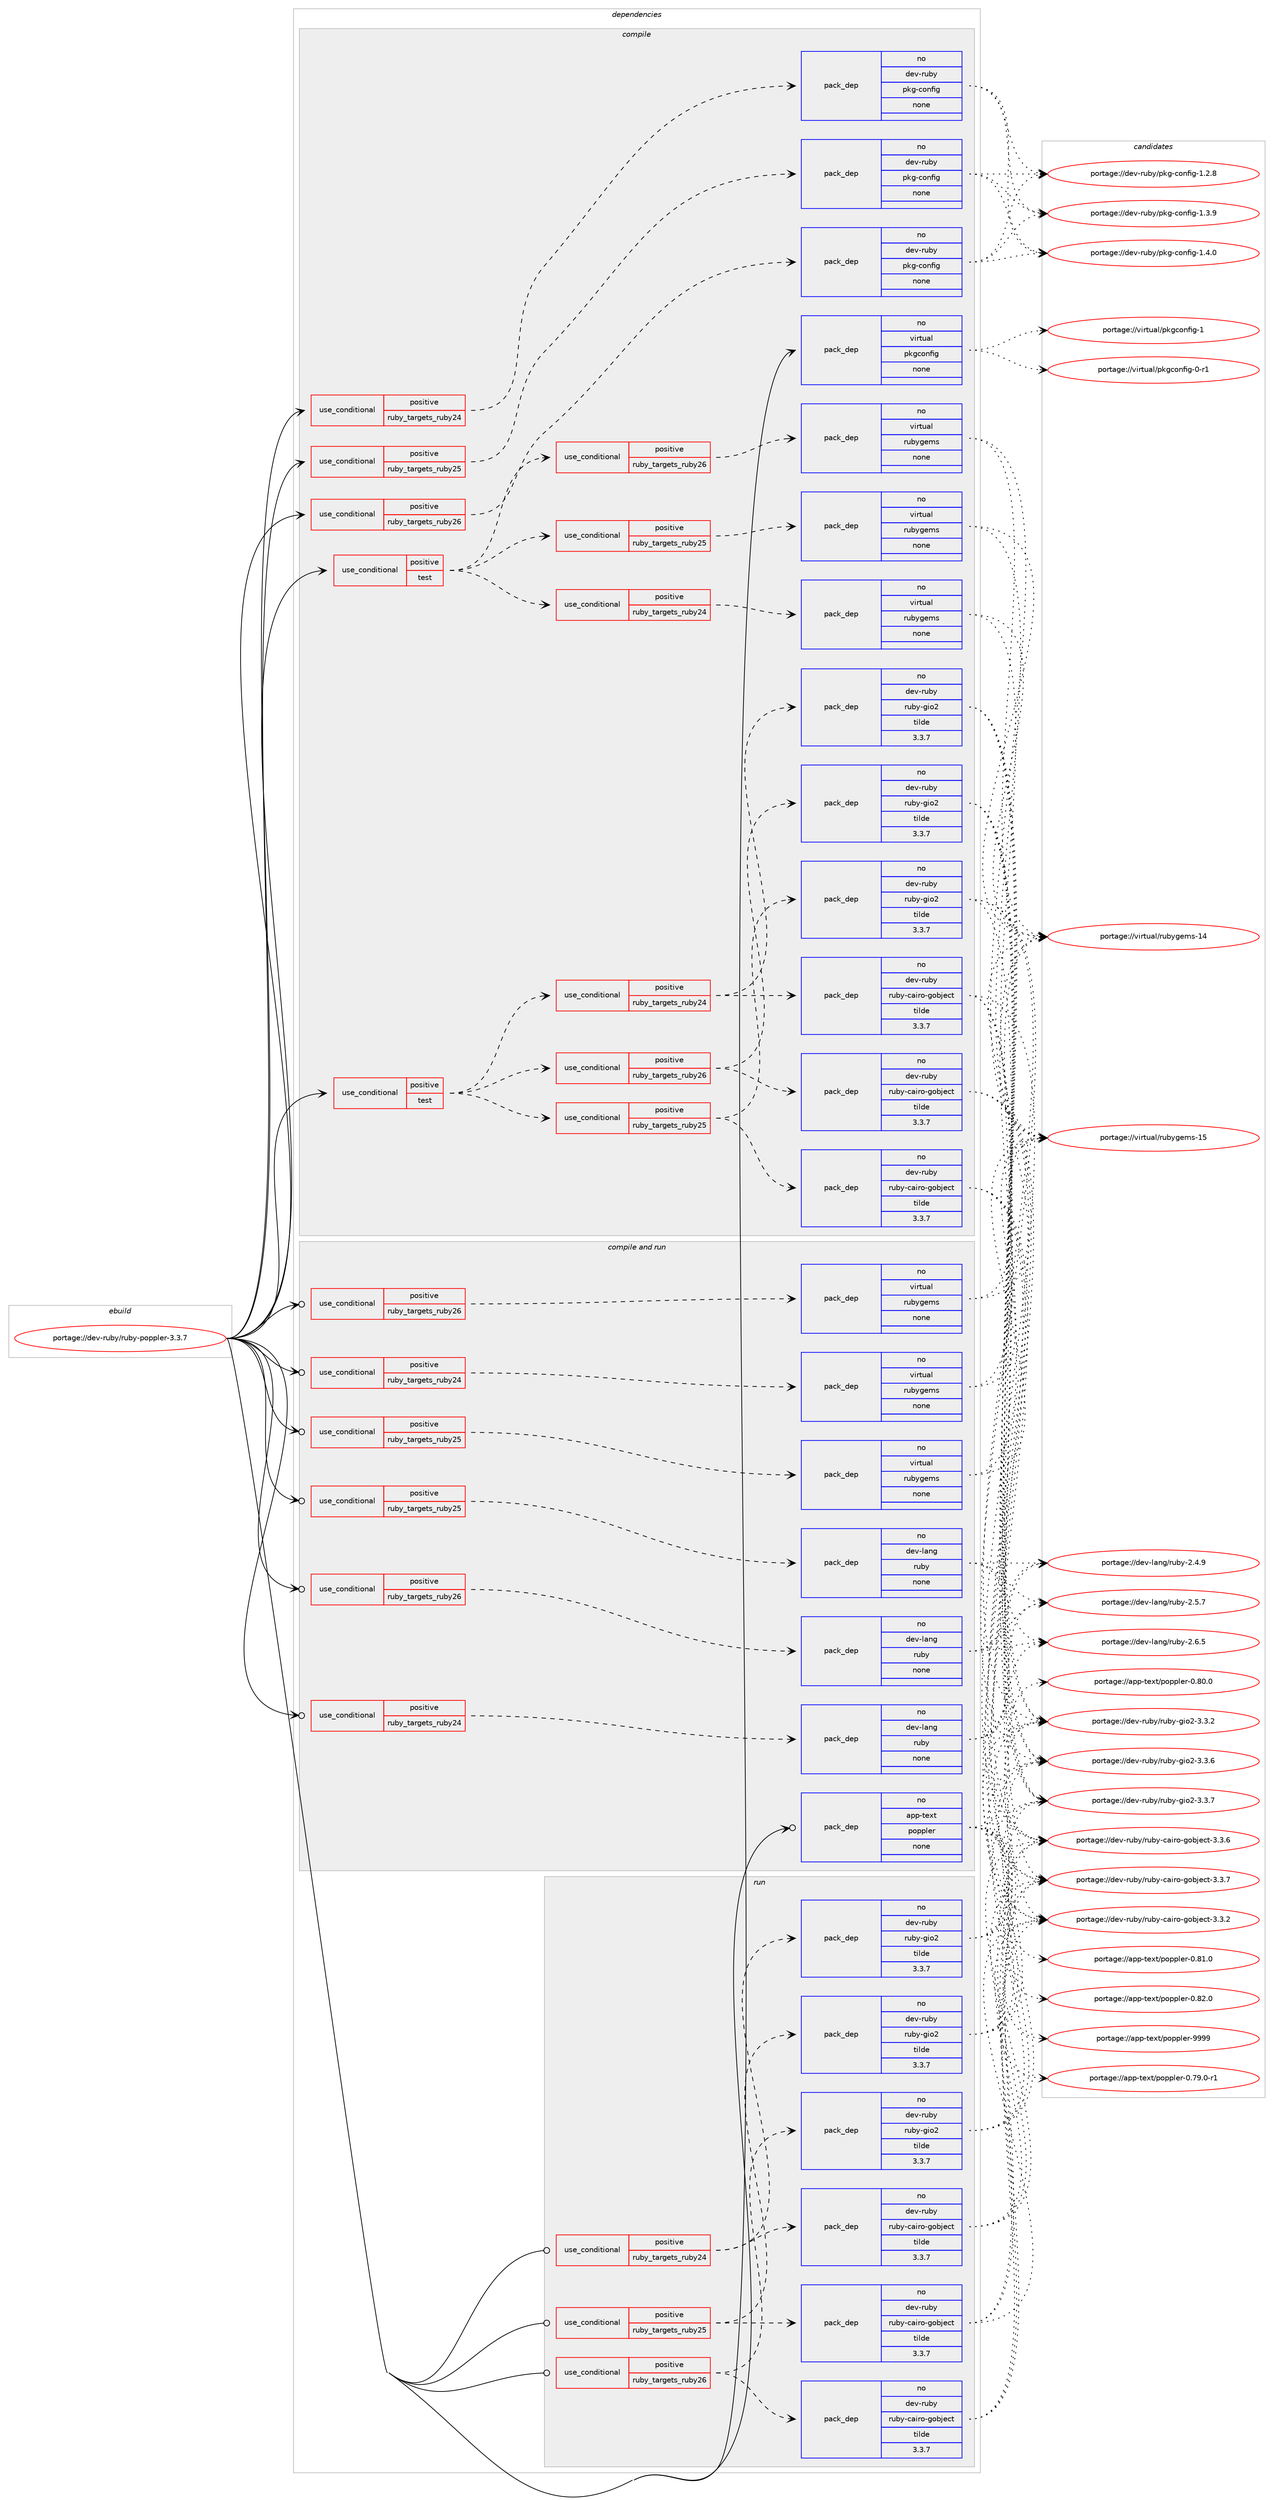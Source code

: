 digraph prolog {

# *************
# Graph options
# *************

newrank=true;
concentrate=true;
compound=true;
graph [rankdir=LR,fontname=Helvetica,fontsize=10,ranksep=1.5];#, ranksep=2.5, nodesep=0.2];
edge  [arrowhead=vee];
node  [fontname=Helvetica,fontsize=10];

# **********
# The ebuild
# **********

subgraph cluster_leftcol {
color=gray;
rank=same;
label=<<i>ebuild</i>>;
id [label="portage://dev-ruby/ruby-poppler-3.3.7", color=red, width=4, href="../dev-ruby/ruby-poppler-3.3.7.svg"];
}

# ****************
# The dependencies
# ****************

subgraph cluster_midcol {
color=gray;
label=<<i>dependencies</i>>;
subgraph cluster_compile {
fillcolor="#eeeeee";
style=filled;
label=<<i>compile</i>>;
subgraph cond64652 {
dependency246261 [label=<<TABLE BORDER="0" CELLBORDER="1" CELLSPACING="0" CELLPADDING="4"><TR><TD ROWSPAN="3" CELLPADDING="10">use_conditional</TD></TR><TR><TD>positive</TD></TR><TR><TD>ruby_targets_ruby24</TD></TR></TABLE>>, shape=none, color=red];
subgraph pack178054 {
dependency246262 [label=<<TABLE BORDER="0" CELLBORDER="1" CELLSPACING="0" CELLPADDING="4" WIDTH="220"><TR><TD ROWSPAN="6" CELLPADDING="30">pack_dep</TD></TR><TR><TD WIDTH="110">no</TD></TR><TR><TD>dev-ruby</TD></TR><TR><TD>pkg-config</TD></TR><TR><TD>none</TD></TR><TR><TD></TD></TR></TABLE>>, shape=none, color=blue];
}
dependency246261:e -> dependency246262:w [weight=20,style="dashed",arrowhead="vee"];
}
id:e -> dependency246261:w [weight=20,style="solid",arrowhead="vee"];
subgraph cond64653 {
dependency246263 [label=<<TABLE BORDER="0" CELLBORDER="1" CELLSPACING="0" CELLPADDING="4"><TR><TD ROWSPAN="3" CELLPADDING="10">use_conditional</TD></TR><TR><TD>positive</TD></TR><TR><TD>ruby_targets_ruby25</TD></TR></TABLE>>, shape=none, color=red];
subgraph pack178055 {
dependency246264 [label=<<TABLE BORDER="0" CELLBORDER="1" CELLSPACING="0" CELLPADDING="4" WIDTH="220"><TR><TD ROWSPAN="6" CELLPADDING="30">pack_dep</TD></TR><TR><TD WIDTH="110">no</TD></TR><TR><TD>dev-ruby</TD></TR><TR><TD>pkg-config</TD></TR><TR><TD>none</TD></TR><TR><TD></TD></TR></TABLE>>, shape=none, color=blue];
}
dependency246263:e -> dependency246264:w [weight=20,style="dashed",arrowhead="vee"];
}
id:e -> dependency246263:w [weight=20,style="solid",arrowhead="vee"];
subgraph cond64654 {
dependency246265 [label=<<TABLE BORDER="0" CELLBORDER="1" CELLSPACING="0" CELLPADDING="4"><TR><TD ROWSPAN="3" CELLPADDING="10">use_conditional</TD></TR><TR><TD>positive</TD></TR><TR><TD>ruby_targets_ruby26</TD></TR></TABLE>>, shape=none, color=red];
subgraph pack178056 {
dependency246266 [label=<<TABLE BORDER="0" CELLBORDER="1" CELLSPACING="0" CELLPADDING="4" WIDTH="220"><TR><TD ROWSPAN="6" CELLPADDING="30">pack_dep</TD></TR><TR><TD WIDTH="110">no</TD></TR><TR><TD>dev-ruby</TD></TR><TR><TD>pkg-config</TD></TR><TR><TD>none</TD></TR><TR><TD></TD></TR></TABLE>>, shape=none, color=blue];
}
dependency246265:e -> dependency246266:w [weight=20,style="dashed",arrowhead="vee"];
}
id:e -> dependency246265:w [weight=20,style="solid",arrowhead="vee"];
subgraph cond64655 {
dependency246267 [label=<<TABLE BORDER="0" CELLBORDER="1" CELLSPACING="0" CELLPADDING="4"><TR><TD ROWSPAN="3" CELLPADDING="10">use_conditional</TD></TR><TR><TD>positive</TD></TR><TR><TD>test</TD></TR></TABLE>>, shape=none, color=red];
subgraph cond64656 {
dependency246268 [label=<<TABLE BORDER="0" CELLBORDER="1" CELLSPACING="0" CELLPADDING="4"><TR><TD ROWSPAN="3" CELLPADDING="10">use_conditional</TD></TR><TR><TD>positive</TD></TR><TR><TD>ruby_targets_ruby24</TD></TR></TABLE>>, shape=none, color=red];
subgraph pack178057 {
dependency246269 [label=<<TABLE BORDER="0" CELLBORDER="1" CELLSPACING="0" CELLPADDING="4" WIDTH="220"><TR><TD ROWSPAN="6" CELLPADDING="30">pack_dep</TD></TR><TR><TD WIDTH="110">no</TD></TR><TR><TD>dev-ruby</TD></TR><TR><TD>ruby-cairo-gobject</TD></TR><TR><TD>tilde</TD></TR><TR><TD>3.3.7</TD></TR></TABLE>>, shape=none, color=blue];
}
dependency246268:e -> dependency246269:w [weight=20,style="dashed",arrowhead="vee"];
subgraph pack178058 {
dependency246270 [label=<<TABLE BORDER="0" CELLBORDER="1" CELLSPACING="0" CELLPADDING="4" WIDTH="220"><TR><TD ROWSPAN="6" CELLPADDING="30">pack_dep</TD></TR><TR><TD WIDTH="110">no</TD></TR><TR><TD>dev-ruby</TD></TR><TR><TD>ruby-gio2</TD></TR><TR><TD>tilde</TD></TR><TR><TD>3.3.7</TD></TR></TABLE>>, shape=none, color=blue];
}
dependency246268:e -> dependency246270:w [weight=20,style="dashed",arrowhead="vee"];
}
dependency246267:e -> dependency246268:w [weight=20,style="dashed",arrowhead="vee"];
subgraph cond64657 {
dependency246271 [label=<<TABLE BORDER="0" CELLBORDER="1" CELLSPACING="0" CELLPADDING="4"><TR><TD ROWSPAN="3" CELLPADDING="10">use_conditional</TD></TR><TR><TD>positive</TD></TR><TR><TD>ruby_targets_ruby25</TD></TR></TABLE>>, shape=none, color=red];
subgraph pack178059 {
dependency246272 [label=<<TABLE BORDER="0" CELLBORDER="1" CELLSPACING="0" CELLPADDING="4" WIDTH="220"><TR><TD ROWSPAN="6" CELLPADDING="30">pack_dep</TD></TR><TR><TD WIDTH="110">no</TD></TR><TR><TD>dev-ruby</TD></TR><TR><TD>ruby-cairo-gobject</TD></TR><TR><TD>tilde</TD></TR><TR><TD>3.3.7</TD></TR></TABLE>>, shape=none, color=blue];
}
dependency246271:e -> dependency246272:w [weight=20,style="dashed",arrowhead="vee"];
subgraph pack178060 {
dependency246273 [label=<<TABLE BORDER="0" CELLBORDER="1" CELLSPACING="0" CELLPADDING="4" WIDTH="220"><TR><TD ROWSPAN="6" CELLPADDING="30">pack_dep</TD></TR><TR><TD WIDTH="110">no</TD></TR><TR><TD>dev-ruby</TD></TR><TR><TD>ruby-gio2</TD></TR><TR><TD>tilde</TD></TR><TR><TD>3.3.7</TD></TR></TABLE>>, shape=none, color=blue];
}
dependency246271:e -> dependency246273:w [weight=20,style="dashed",arrowhead="vee"];
}
dependency246267:e -> dependency246271:w [weight=20,style="dashed",arrowhead="vee"];
subgraph cond64658 {
dependency246274 [label=<<TABLE BORDER="0" CELLBORDER="1" CELLSPACING="0" CELLPADDING="4"><TR><TD ROWSPAN="3" CELLPADDING="10">use_conditional</TD></TR><TR><TD>positive</TD></TR><TR><TD>ruby_targets_ruby26</TD></TR></TABLE>>, shape=none, color=red];
subgraph pack178061 {
dependency246275 [label=<<TABLE BORDER="0" CELLBORDER="1" CELLSPACING="0" CELLPADDING="4" WIDTH="220"><TR><TD ROWSPAN="6" CELLPADDING="30">pack_dep</TD></TR><TR><TD WIDTH="110">no</TD></TR><TR><TD>dev-ruby</TD></TR><TR><TD>ruby-cairo-gobject</TD></TR><TR><TD>tilde</TD></TR><TR><TD>3.3.7</TD></TR></TABLE>>, shape=none, color=blue];
}
dependency246274:e -> dependency246275:w [weight=20,style="dashed",arrowhead="vee"];
subgraph pack178062 {
dependency246276 [label=<<TABLE BORDER="0" CELLBORDER="1" CELLSPACING="0" CELLPADDING="4" WIDTH="220"><TR><TD ROWSPAN="6" CELLPADDING="30">pack_dep</TD></TR><TR><TD WIDTH="110">no</TD></TR><TR><TD>dev-ruby</TD></TR><TR><TD>ruby-gio2</TD></TR><TR><TD>tilde</TD></TR><TR><TD>3.3.7</TD></TR></TABLE>>, shape=none, color=blue];
}
dependency246274:e -> dependency246276:w [weight=20,style="dashed",arrowhead="vee"];
}
dependency246267:e -> dependency246274:w [weight=20,style="dashed",arrowhead="vee"];
}
id:e -> dependency246267:w [weight=20,style="solid",arrowhead="vee"];
subgraph cond64659 {
dependency246277 [label=<<TABLE BORDER="0" CELLBORDER="1" CELLSPACING="0" CELLPADDING="4"><TR><TD ROWSPAN="3" CELLPADDING="10">use_conditional</TD></TR><TR><TD>positive</TD></TR><TR><TD>test</TD></TR></TABLE>>, shape=none, color=red];
subgraph cond64660 {
dependency246278 [label=<<TABLE BORDER="0" CELLBORDER="1" CELLSPACING="0" CELLPADDING="4"><TR><TD ROWSPAN="3" CELLPADDING="10">use_conditional</TD></TR><TR><TD>positive</TD></TR><TR><TD>ruby_targets_ruby24</TD></TR></TABLE>>, shape=none, color=red];
subgraph pack178063 {
dependency246279 [label=<<TABLE BORDER="0" CELLBORDER="1" CELLSPACING="0" CELLPADDING="4" WIDTH="220"><TR><TD ROWSPAN="6" CELLPADDING="30">pack_dep</TD></TR><TR><TD WIDTH="110">no</TD></TR><TR><TD>virtual</TD></TR><TR><TD>rubygems</TD></TR><TR><TD>none</TD></TR><TR><TD></TD></TR></TABLE>>, shape=none, color=blue];
}
dependency246278:e -> dependency246279:w [weight=20,style="dashed",arrowhead="vee"];
}
dependency246277:e -> dependency246278:w [weight=20,style="dashed",arrowhead="vee"];
subgraph cond64661 {
dependency246280 [label=<<TABLE BORDER="0" CELLBORDER="1" CELLSPACING="0" CELLPADDING="4"><TR><TD ROWSPAN="3" CELLPADDING="10">use_conditional</TD></TR><TR><TD>positive</TD></TR><TR><TD>ruby_targets_ruby25</TD></TR></TABLE>>, shape=none, color=red];
subgraph pack178064 {
dependency246281 [label=<<TABLE BORDER="0" CELLBORDER="1" CELLSPACING="0" CELLPADDING="4" WIDTH="220"><TR><TD ROWSPAN="6" CELLPADDING="30">pack_dep</TD></TR><TR><TD WIDTH="110">no</TD></TR><TR><TD>virtual</TD></TR><TR><TD>rubygems</TD></TR><TR><TD>none</TD></TR><TR><TD></TD></TR></TABLE>>, shape=none, color=blue];
}
dependency246280:e -> dependency246281:w [weight=20,style="dashed",arrowhead="vee"];
}
dependency246277:e -> dependency246280:w [weight=20,style="dashed",arrowhead="vee"];
subgraph cond64662 {
dependency246282 [label=<<TABLE BORDER="0" CELLBORDER="1" CELLSPACING="0" CELLPADDING="4"><TR><TD ROWSPAN="3" CELLPADDING="10">use_conditional</TD></TR><TR><TD>positive</TD></TR><TR><TD>ruby_targets_ruby26</TD></TR></TABLE>>, shape=none, color=red];
subgraph pack178065 {
dependency246283 [label=<<TABLE BORDER="0" CELLBORDER="1" CELLSPACING="0" CELLPADDING="4" WIDTH="220"><TR><TD ROWSPAN="6" CELLPADDING="30">pack_dep</TD></TR><TR><TD WIDTH="110">no</TD></TR><TR><TD>virtual</TD></TR><TR><TD>rubygems</TD></TR><TR><TD>none</TD></TR><TR><TD></TD></TR></TABLE>>, shape=none, color=blue];
}
dependency246282:e -> dependency246283:w [weight=20,style="dashed",arrowhead="vee"];
}
dependency246277:e -> dependency246282:w [weight=20,style="dashed",arrowhead="vee"];
}
id:e -> dependency246277:w [weight=20,style="solid",arrowhead="vee"];
subgraph pack178066 {
dependency246284 [label=<<TABLE BORDER="0" CELLBORDER="1" CELLSPACING="0" CELLPADDING="4" WIDTH="220"><TR><TD ROWSPAN="6" CELLPADDING="30">pack_dep</TD></TR><TR><TD WIDTH="110">no</TD></TR><TR><TD>virtual</TD></TR><TR><TD>pkgconfig</TD></TR><TR><TD>none</TD></TR><TR><TD></TD></TR></TABLE>>, shape=none, color=blue];
}
id:e -> dependency246284:w [weight=20,style="solid",arrowhead="vee"];
}
subgraph cluster_compileandrun {
fillcolor="#eeeeee";
style=filled;
label=<<i>compile and run</i>>;
subgraph cond64663 {
dependency246285 [label=<<TABLE BORDER="0" CELLBORDER="1" CELLSPACING="0" CELLPADDING="4"><TR><TD ROWSPAN="3" CELLPADDING="10">use_conditional</TD></TR><TR><TD>positive</TD></TR><TR><TD>ruby_targets_ruby24</TD></TR></TABLE>>, shape=none, color=red];
subgraph pack178067 {
dependency246286 [label=<<TABLE BORDER="0" CELLBORDER="1" CELLSPACING="0" CELLPADDING="4" WIDTH="220"><TR><TD ROWSPAN="6" CELLPADDING="30">pack_dep</TD></TR><TR><TD WIDTH="110">no</TD></TR><TR><TD>dev-lang</TD></TR><TR><TD>ruby</TD></TR><TR><TD>none</TD></TR><TR><TD></TD></TR></TABLE>>, shape=none, color=blue];
}
dependency246285:e -> dependency246286:w [weight=20,style="dashed",arrowhead="vee"];
}
id:e -> dependency246285:w [weight=20,style="solid",arrowhead="odotvee"];
subgraph cond64664 {
dependency246287 [label=<<TABLE BORDER="0" CELLBORDER="1" CELLSPACING="0" CELLPADDING="4"><TR><TD ROWSPAN="3" CELLPADDING="10">use_conditional</TD></TR><TR><TD>positive</TD></TR><TR><TD>ruby_targets_ruby24</TD></TR></TABLE>>, shape=none, color=red];
subgraph pack178068 {
dependency246288 [label=<<TABLE BORDER="0" CELLBORDER="1" CELLSPACING="0" CELLPADDING="4" WIDTH="220"><TR><TD ROWSPAN="6" CELLPADDING="30">pack_dep</TD></TR><TR><TD WIDTH="110">no</TD></TR><TR><TD>virtual</TD></TR><TR><TD>rubygems</TD></TR><TR><TD>none</TD></TR><TR><TD></TD></TR></TABLE>>, shape=none, color=blue];
}
dependency246287:e -> dependency246288:w [weight=20,style="dashed",arrowhead="vee"];
}
id:e -> dependency246287:w [weight=20,style="solid",arrowhead="odotvee"];
subgraph cond64665 {
dependency246289 [label=<<TABLE BORDER="0" CELLBORDER="1" CELLSPACING="0" CELLPADDING="4"><TR><TD ROWSPAN="3" CELLPADDING="10">use_conditional</TD></TR><TR><TD>positive</TD></TR><TR><TD>ruby_targets_ruby25</TD></TR></TABLE>>, shape=none, color=red];
subgraph pack178069 {
dependency246290 [label=<<TABLE BORDER="0" CELLBORDER="1" CELLSPACING="0" CELLPADDING="4" WIDTH="220"><TR><TD ROWSPAN="6" CELLPADDING="30">pack_dep</TD></TR><TR><TD WIDTH="110">no</TD></TR><TR><TD>dev-lang</TD></TR><TR><TD>ruby</TD></TR><TR><TD>none</TD></TR><TR><TD></TD></TR></TABLE>>, shape=none, color=blue];
}
dependency246289:e -> dependency246290:w [weight=20,style="dashed",arrowhead="vee"];
}
id:e -> dependency246289:w [weight=20,style="solid",arrowhead="odotvee"];
subgraph cond64666 {
dependency246291 [label=<<TABLE BORDER="0" CELLBORDER="1" CELLSPACING="0" CELLPADDING="4"><TR><TD ROWSPAN="3" CELLPADDING="10">use_conditional</TD></TR><TR><TD>positive</TD></TR><TR><TD>ruby_targets_ruby25</TD></TR></TABLE>>, shape=none, color=red];
subgraph pack178070 {
dependency246292 [label=<<TABLE BORDER="0" CELLBORDER="1" CELLSPACING="0" CELLPADDING="4" WIDTH="220"><TR><TD ROWSPAN="6" CELLPADDING="30">pack_dep</TD></TR><TR><TD WIDTH="110">no</TD></TR><TR><TD>virtual</TD></TR><TR><TD>rubygems</TD></TR><TR><TD>none</TD></TR><TR><TD></TD></TR></TABLE>>, shape=none, color=blue];
}
dependency246291:e -> dependency246292:w [weight=20,style="dashed",arrowhead="vee"];
}
id:e -> dependency246291:w [weight=20,style="solid",arrowhead="odotvee"];
subgraph cond64667 {
dependency246293 [label=<<TABLE BORDER="0" CELLBORDER="1" CELLSPACING="0" CELLPADDING="4"><TR><TD ROWSPAN="3" CELLPADDING="10">use_conditional</TD></TR><TR><TD>positive</TD></TR><TR><TD>ruby_targets_ruby26</TD></TR></TABLE>>, shape=none, color=red];
subgraph pack178071 {
dependency246294 [label=<<TABLE BORDER="0" CELLBORDER="1" CELLSPACING="0" CELLPADDING="4" WIDTH="220"><TR><TD ROWSPAN="6" CELLPADDING="30">pack_dep</TD></TR><TR><TD WIDTH="110">no</TD></TR><TR><TD>dev-lang</TD></TR><TR><TD>ruby</TD></TR><TR><TD>none</TD></TR><TR><TD></TD></TR></TABLE>>, shape=none, color=blue];
}
dependency246293:e -> dependency246294:w [weight=20,style="dashed",arrowhead="vee"];
}
id:e -> dependency246293:w [weight=20,style="solid",arrowhead="odotvee"];
subgraph cond64668 {
dependency246295 [label=<<TABLE BORDER="0" CELLBORDER="1" CELLSPACING="0" CELLPADDING="4"><TR><TD ROWSPAN="3" CELLPADDING="10">use_conditional</TD></TR><TR><TD>positive</TD></TR><TR><TD>ruby_targets_ruby26</TD></TR></TABLE>>, shape=none, color=red];
subgraph pack178072 {
dependency246296 [label=<<TABLE BORDER="0" CELLBORDER="1" CELLSPACING="0" CELLPADDING="4" WIDTH="220"><TR><TD ROWSPAN="6" CELLPADDING="30">pack_dep</TD></TR><TR><TD WIDTH="110">no</TD></TR><TR><TD>virtual</TD></TR><TR><TD>rubygems</TD></TR><TR><TD>none</TD></TR><TR><TD></TD></TR></TABLE>>, shape=none, color=blue];
}
dependency246295:e -> dependency246296:w [weight=20,style="dashed",arrowhead="vee"];
}
id:e -> dependency246295:w [weight=20,style="solid",arrowhead="odotvee"];
subgraph pack178073 {
dependency246297 [label=<<TABLE BORDER="0" CELLBORDER="1" CELLSPACING="0" CELLPADDING="4" WIDTH="220"><TR><TD ROWSPAN="6" CELLPADDING="30">pack_dep</TD></TR><TR><TD WIDTH="110">no</TD></TR><TR><TD>app-text</TD></TR><TR><TD>poppler</TD></TR><TR><TD>none</TD></TR><TR><TD></TD></TR></TABLE>>, shape=none, color=blue];
}
id:e -> dependency246297:w [weight=20,style="solid",arrowhead="odotvee"];
}
subgraph cluster_run {
fillcolor="#eeeeee";
style=filled;
label=<<i>run</i>>;
subgraph cond64669 {
dependency246298 [label=<<TABLE BORDER="0" CELLBORDER="1" CELLSPACING="0" CELLPADDING="4"><TR><TD ROWSPAN="3" CELLPADDING="10">use_conditional</TD></TR><TR><TD>positive</TD></TR><TR><TD>ruby_targets_ruby24</TD></TR></TABLE>>, shape=none, color=red];
subgraph pack178074 {
dependency246299 [label=<<TABLE BORDER="0" CELLBORDER="1" CELLSPACING="0" CELLPADDING="4" WIDTH="220"><TR><TD ROWSPAN="6" CELLPADDING="30">pack_dep</TD></TR><TR><TD WIDTH="110">no</TD></TR><TR><TD>dev-ruby</TD></TR><TR><TD>ruby-cairo-gobject</TD></TR><TR><TD>tilde</TD></TR><TR><TD>3.3.7</TD></TR></TABLE>>, shape=none, color=blue];
}
dependency246298:e -> dependency246299:w [weight=20,style="dashed",arrowhead="vee"];
subgraph pack178075 {
dependency246300 [label=<<TABLE BORDER="0" CELLBORDER="1" CELLSPACING="0" CELLPADDING="4" WIDTH="220"><TR><TD ROWSPAN="6" CELLPADDING="30">pack_dep</TD></TR><TR><TD WIDTH="110">no</TD></TR><TR><TD>dev-ruby</TD></TR><TR><TD>ruby-gio2</TD></TR><TR><TD>tilde</TD></TR><TR><TD>3.3.7</TD></TR></TABLE>>, shape=none, color=blue];
}
dependency246298:e -> dependency246300:w [weight=20,style="dashed",arrowhead="vee"];
}
id:e -> dependency246298:w [weight=20,style="solid",arrowhead="odot"];
subgraph cond64670 {
dependency246301 [label=<<TABLE BORDER="0" CELLBORDER="1" CELLSPACING="0" CELLPADDING="4"><TR><TD ROWSPAN="3" CELLPADDING="10">use_conditional</TD></TR><TR><TD>positive</TD></TR><TR><TD>ruby_targets_ruby25</TD></TR></TABLE>>, shape=none, color=red];
subgraph pack178076 {
dependency246302 [label=<<TABLE BORDER="0" CELLBORDER="1" CELLSPACING="0" CELLPADDING="4" WIDTH="220"><TR><TD ROWSPAN="6" CELLPADDING="30">pack_dep</TD></TR><TR><TD WIDTH="110">no</TD></TR><TR><TD>dev-ruby</TD></TR><TR><TD>ruby-cairo-gobject</TD></TR><TR><TD>tilde</TD></TR><TR><TD>3.3.7</TD></TR></TABLE>>, shape=none, color=blue];
}
dependency246301:e -> dependency246302:w [weight=20,style="dashed",arrowhead="vee"];
subgraph pack178077 {
dependency246303 [label=<<TABLE BORDER="0" CELLBORDER="1" CELLSPACING="0" CELLPADDING="4" WIDTH="220"><TR><TD ROWSPAN="6" CELLPADDING="30">pack_dep</TD></TR><TR><TD WIDTH="110">no</TD></TR><TR><TD>dev-ruby</TD></TR><TR><TD>ruby-gio2</TD></TR><TR><TD>tilde</TD></TR><TR><TD>3.3.7</TD></TR></TABLE>>, shape=none, color=blue];
}
dependency246301:e -> dependency246303:w [weight=20,style="dashed",arrowhead="vee"];
}
id:e -> dependency246301:w [weight=20,style="solid",arrowhead="odot"];
subgraph cond64671 {
dependency246304 [label=<<TABLE BORDER="0" CELLBORDER="1" CELLSPACING="0" CELLPADDING="4"><TR><TD ROWSPAN="3" CELLPADDING="10">use_conditional</TD></TR><TR><TD>positive</TD></TR><TR><TD>ruby_targets_ruby26</TD></TR></TABLE>>, shape=none, color=red];
subgraph pack178078 {
dependency246305 [label=<<TABLE BORDER="0" CELLBORDER="1" CELLSPACING="0" CELLPADDING="4" WIDTH="220"><TR><TD ROWSPAN="6" CELLPADDING="30">pack_dep</TD></TR><TR><TD WIDTH="110">no</TD></TR><TR><TD>dev-ruby</TD></TR><TR><TD>ruby-cairo-gobject</TD></TR><TR><TD>tilde</TD></TR><TR><TD>3.3.7</TD></TR></TABLE>>, shape=none, color=blue];
}
dependency246304:e -> dependency246305:w [weight=20,style="dashed",arrowhead="vee"];
subgraph pack178079 {
dependency246306 [label=<<TABLE BORDER="0" CELLBORDER="1" CELLSPACING="0" CELLPADDING="4" WIDTH="220"><TR><TD ROWSPAN="6" CELLPADDING="30">pack_dep</TD></TR><TR><TD WIDTH="110">no</TD></TR><TR><TD>dev-ruby</TD></TR><TR><TD>ruby-gio2</TD></TR><TR><TD>tilde</TD></TR><TR><TD>3.3.7</TD></TR></TABLE>>, shape=none, color=blue];
}
dependency246304:e -> dependency246306:w [weight=20,style="dashed",arrowhead="vee"];
}
id:e -> dependency246304:w [weight=20,style="solid",arrowhead="odot"];
}
}

# **************
# The candidates
# **************

subgraph cluster_choices {
rank=same;
color=gray;
label=<<i>candidates</i>>;

subgraph choice178054 {
color=black;
nodesep=1;
choiceportage1001011184511411798121471121071034599111110102105103454946504656 [label="portage://dev-ruby/pkg-config-1.2.8", color=red, width=4,href="../dev-ruby/pkg-config-1.2.8.svg"];
choiceportage1001011184511411798121471121071034599111110102105103454946514657 [label="portage://dev-ruby/pkg-config-1.3.9", color=red, width=4,href="../dev-ruby/pkg-config-1.3.9.svg"];
choiceportage1001011184511411798121471121071034599111110102105103454946524648 [label="portage://dev-ruby/pkg-config-1.4.0", color=red, width=4,href="../dev-ruby/pkg-config-1.4.0.svg"];
dependency246262:e -> choiceportage1001011184511411798121471121071034599111110102105103454946504656:w [style=dotted,weight="100"];
dependency246262:e -> choiceportage1001011184511411798121471121071034599111110102105103454946514657:w [style=dotted,weight="100"];
dependency246262:e -> choiceportage1001011184511411798121471121071034599111110102105103454946524648:w [style=dotted,weight="100"];
}
subgraph choice178055 {
color=black;
nodesep=1;
choiceportage1001011184511411798121471121071034599111110102105103454946504656 [label="portage://dev-ruby/pkg-config-1.2.8", color=red, width=4,href="../dev-ruby/pkg-config-1.2.8.svg"];
choiceportage1001011184511411798121471121071034599111110102105103454946514657 [label="portage://dev-ruby/pkg-config-1.3.9", color=red, width=4,href="../dev-ruby/pkg-config-1.3.9.svg"];
choiceportage1001011184511411798121471121071034599111110102105103454946524648 [label="portage://dev-ruby/pkg-config-1.4.0", color=red, width=4,href="../dev-ruby/pkg-config-1.4.0.svg"];
dependency246264:e -> choiceportage1001011184511411798121471121071034599111110102105103454946504656:w [style=dotted,weight="100"];
dependency246264:e -> choiceportage1001011184511411798121471121071034599111110102105103454946514657:w [style=dotted,weight="100"];
dependency246264:e -> choiceportage1001011184511411798121471121071034599111110102105103454946524648:w [style=dotted,weight="100"];
}
subgraph choice178056 {
color=black;
nodesep=1;
choiceportage1001011184511411798121471121071034599111110102105103454946504656 [label="portage://dev-ruby/pkg-config-1.2.8", color=red, width=4,href="../dev-ruby/pkg-config-1.2.8.svg"];
choiceportage1001011184511411798121471121071034599111110102105103454946514657 [label="portage://dev-ruby/pkg-config-1.3.9", color=red, width=4,href="../dev-ruby/pkg-config-1.3.9.svg"];
choiceportage1001011184511411798121471121071034599111110102105103454946524648 [label="portage://dev-ruby/pkg-config-1.4.0", color=red, width=4,href="../dev-ruby/pkg-config-1.4.0.svg"];
dependency246266:e -> choiceportage1001011184511411798121471121071034599111110102105103454946504656:w [style=dotted,weight="100"];
dependency246266:e -> choiceportage1001011184511411798121471121071034599111110102105103454946514657:w [style=dotted,weight="100"];
dependency246266:e -> choiceportage1001011184511411798121471121071034599111110102105103454946524648:w [style=dotted,weight="100"];
}
subgraph choice178057 {
color=black;
nodesep=1;
choiceportage10010111845114117981214711411798121459997105114111451031119810610199116455146514650 [label="portage://dev-ruby/ruby-cairo-gobject-3.3.2", color=red, width=4,href="../dev-ruby/ruby-cairo-gobject-3.3.2.svg"];
choiceportage10010111845114117981214711411798121459997105114111451031119810610199116455146514654 [label="portage://dev-ruby/ruby-cairo-gobject-3.3.6", color=red, width=4,href="../dev-ruby/ruby-cairo-gobject-3.3.6.svg"];
choiceportage10010111845114117981214711411798121459997105114111451031119810610199116455146514655 [label="portage://dev-ruby/ruby-cairo-gobject-3.3.7", color=red, width=4,href="../dev-ruby/ruby-cairo-gobject-3.3.7.svg"];
dependency246269:e -> choiceportage10010111845114117981214711411798121459997105114111451031119810610199116455146514650:w [style=dotted,weight="100"];
dependency246269:e -> choiceportage10010111845114117981214711411798121459997105114111451031119810610199116455146514654:w [style=dotted,weight="100"];
dependency246269:e -> choiceportage10010111845114117981214711411798121459997105114111451031119810610199116455146514655:w [style=dotted,weight="100"];
}
subgraph choice178058 {
color=black;
nodesep=1;
choiceportage100101118451141179812147114117981214510310511150455146514650 [label="portage://dev-ruby/ruby-gio2-3.3.2", color=red, width=4,href="../dev-ruby/ruby-gio2-3.3.2.svg"];
choiceportage100101118451141179812147114117981214510310511150455146514654 [label="portage://dev-ruby/ruby-gio2-3.3.6", color=red, width=4,href="../dev-ruby/ruby-gio2-3.3.6.svg"];
choiceportage100101118451141179812147114117981214510310511150455146514655 [label="portage://dev-ruby/ruby-gio2-3.3.7", color=red, width=4,href="../dev-ruby/ruby-gio2-3.3.7.svg"];
dependency246270:e -> choiceportage100101118451141179812147114117981214510310511150455146514650:w [style=dotted,weight="100"];
dependency246270:e -> choiceportage100101118451141179812147114117981214510310511150455146514654:w [style=dotted,weight="100"];
dependency246270:e -> choiceportage100101118451141179812147114117981214510310511150455146514655:w [style=dotted,weight="100"];
}
subgraph choice178059 {
color=black;
nodesep=1;
choiceportage10010111845114117981214711411798121459997105114111451031119810610199116455146514650 [label="portage://dev-ruby/ruby-cairo-gobject-3.3.2", color=red, width=4,href="../dev-ruby/ruby-cairo-gobject-3.3.2.svg"];
choiceportage10010111845114117981214711411798121459997105114111451031119810610199116455146514654 [label="portage://dev-ruby/ruby-cairo-gobject-3.3.6", color=red, width=4,href="../dev-ruby/ruby-cairo-gobject-3.3.6.svg"];
choiceportage10010111845114117981214711411798121459997105114111451031119810610199116455146514655 [label="portage://dev-ruby/ruby-cairo-gobject-3.3.7", color=red, width=4,href="../dev-ruby/ruby-cairo-gobject-3.3.7.svg"];
dependency246272:e -> choiceportage10010111845114117981214711411798121459997105114111451031119810610199116455146514650:w [style=dotted,weight="100"];
dependency246272:e -> choiceportage10010111845114117981214711411798121459997105114111451031119810610199116455146514654:w [style=dotted,weight="100"];
dependency246272:e -> choiceportage10010111845114117981214711411798121459997105114111451031119810610199116455146514655:w [style=dotted,weight="100"];
}
subgraph choice178060 {
color=black;
nodesep=1;
choiceportage100101118451141179812147114117981214510310511150455146514650 [label="portage://dev-ruby/ruby-gio2-3.3.2", color=red, width=4,href="../dev-ruby/ruby-gio2-3.3.2.svg"];
choiceportage100101118451141179812147114117981214510310511150455146514654 [label="portage://dev-ruby/ruby-gio2-3.3.6", color=red, width=4,href="../dev-ruby/ruby-gio2-3.3.6.svg"];
choiceportage100101118451141179812147114117981214510310511150455146514655 [label="portage://dev-ruby/ruby-gio2-3.3.7", color=red, width=4,href="../dev-ruby/ruby-gio2-3.3.7.svg"];
dependency246273:e -> choiceportage100101118451141179812147114117981214510310511150455146514650:w [style=dotted,weight="100"];
dependency246273:e -> choiceportage100101118451141179812147114117981214510310511150455146514654:w [style=dotted,weight="100"];
dependency246273:e -> choiceportage100101118451141179812147114117981214510310511150455146514655:w [style=dotted,weight="100"];
}
subgraph choice178061 {
color=black;
nodesep=1;
choiceportage10010111845114117981214711411798121459997105114111451031119810610199116455146514650 [label="portage://dev-ruby/ruby-cairo-gobject-3.3.2", color=red, width=4,href="../dev-ruby/ruby-cairo-gobject-3.3.2.svg"];
choiceportage10010111845114117981214711411798121459997105114111451031119810610199116455146514654 [label="portage://dev-ruby/ruby-cairo-gobject-3.3.6", color=red, width=4,href="../dev-ruby/ruby-cairo-gobject-3.3.6.svg"];
choiceportage10010111845114117981214711411798121459997105114111451031119810610199116455146514655 [label="portage://dev-ruby/ruby-cairo-gobject-3.3.7", color=red, width=4,href="../dev-ruby/ruby-cairo-gobject-3.3.7.svg"];
dependency246275:e -> choiceportage10010111845114117981214711411798121459997105114111451031119810610199116455146514650:w [style=dotted,weight="100"];
dependency246275:e -> choiceportage10010111845114117981214711411798121459997105114111451031119810610199116455146514654:w [style=dotted,weight="100"];
dependency246275:e -> choiceportage10010111845114117981214711411798121459997105114111451031119810610199116455146514655:w [style=dotted,weight="100"];
}
subgraph choice178062 {
color=black;
nodesep=1;
choiceportage100101118451141179812147114117981214510310511150455146514650 [label="portage://dev-ruby/ruby-gio2-3.3.2", color=red, width=4,href="../dev-ruby/ruby-gio2-3.3.2.svg"];
choiceportage100101118451141179812147114117981214510310511150455146514654 [label="portage://dev-ruby/ruby-gio2-3.3.6", color=red, width=4,href="../dev-ruby/ruby-gio2-3.3.6.svg"];
choiceportage100101118451141179812147114117981214510310511150455146514655 [label="portage://dev-ruby/ruby-gio2-3.3.7", color=red, width=4,href="../dev-ruby/ruby-gio2-3.3.7.svg"];
dependency246276:e -> choiceportage100101118451141179812147114117981214510310511150455146514650:w [style=dotted,weight="100"];
dependency246276:e -> choiceportage100101118451141179812147114117981214510310511150455146514654:w [style=dotted,weight="100"];
dependency246276:e -> choiceportage100101118451141179812147114117981214510310511150455146514655:w [style=dotted,weight="100"];
}
subgraph choice178063 {
color=black;
nodesep=1;
choiceportage118105114116117971084711411798121103101109115454952 [label="portage://virtual/rubygems-14", color=red, width=4,href="../virtual/rubygems-14.svg"];
choiceportage118105114116117971084711411798121103101109115454953 [label="portage://virtual/rubygems-15", color=red, width=4,href="../virtual/rubygems-15.svg"];
dependency246279:e -> choiceportage118105114116117971084711411798121103101109115454952:w [style=dotted,weight="100"];
dependency246279:e -> choiceportage118105114116117971084711411798121103101109115454953:w [style=dotted,weight="100"];
}
subgraph choice178064 {
color=black;
nodesep=1;
choiceportage118105114116117971084711411798121103101109115454952 [label="portage://virtual/rubygems-14", color=red, width=4,href="../virtual/rubygems-14.svg"];
choiceportage118105114116117971084711411798121103101109115454953 [label="portage://virtual/rubygems-15", color=red, width=4,href="../virtual/rubygems-15.svg"];
dependency246281:e -> choiceportage118105114116117971084711411798121103101109115454952:w [style=dotted,weight="100"];
dependency246281:e -> choiceportage118105114116117971084711411798121103101109115454953:w [style=dotted,weight="100"];
}
subgraph choice178065 {
color=black;
nodesep=1;
choiceportage118105114116117971084711411798121103101109115454952 [label="portage://virtual/rubygems-14", color=red, width=4,href="../virtual/rubygems-14.svg"];
choiceportage118105114116117971084711411798121103101109115454953 [label="portage://virtual/rubygems-15", color=red, width=4,href="../virtual/rubygems-15.svg"];
dependency246283:e -> choiceportage118105114116117971084711411798121103101109115454952:w [style=dotted,weight="100"];
dependency246283:e -> choiceportage118105114116117971084711411798121103101109115454953:w [style=dotted,weight="100"];
}
subgraph choice178066 {
color=black;
nodesep=1;
choiceportage11810511411611797108471121071039911111010210510345484511449 [label="portage://virtual/pkgconfig-0-r1", color=red, width=4,href="../virtual/pkgconfig-0-r1.svg"];
choiceportage1181051141161179710847112107103991111101021051034549 [label="portage://virtual/pkgconfig-1", color=red, width=4,href="../virtual/pkgconfig-1.svg"];
dependency246284:e -> choiceportage11810511411611797108471121071039911111010210510345484511449:w [style=dotted,weight="100"];
dependency246284:e -> choiceportage1181051141161179710847112107103991111101021051034549:w [style=dotted,weight="100"];
}
subgraph choice178067 {
color=black;
nodesep=1;
choiceportage10010111845108971101034711411798121455046524657 [label="portage://dev-lang/ruby-2.4.9", color=red, width=4,href="../dev-lang/ruby-2.4.9.svg"];
choiceportage10010111845108971101034711411798121455046534655 [label="portage://dev-lang/ruby-2.5.7", color=red, width=4,href="../dev-lang/ruby-2.5.7.svg"];
choiceportage10010111845108971101034711411798121455046544653 [label="portage://dev-lang/ruby-2.6.5", color=red, width=4,href="../dev-lang/ruby-2.6.5.svg"];
dependency246286:e -> choiceportage10010111845108971101034711411798121455046524657:w [style=dotted,weight="100"];
dependency246286:e -> choiceportage10010111845108971101034711411798121455046534655:w [style=dotted,weight="100"];
dependency246286:e -> choiceportage10010111845108971101034711411798121455046544653:w [style=dotted,weight="100"];
}
subgraph choice178068 {
color=black;
nodesep=1;
choiceportage118105114116117971084711411798121103101109115454952 [label="portage://virtual/rubygems-14", color=red, width=4,href="../virtual/rubygems-14.svg"];
choiceportage118105114116117971084711411798121103101109115454953 [label="portage://virtual/rubygems-15", color=red, width=4,href="../virtual/rubygems-15.svg"];
dependency246288:e -> choiceportage118105114116117971084711411798121103101109115454952:w [style=dotted,weight="100"];
dependency246288:e -> choiceportage118105114116117971084711411798121103101109115454953:w [style=dotted,weight="100"];
}
subgraph choice178069 {
color=black;
nodesep=1;
choiceportage10010111845108971101034711411798121455046524657 [label="portage://dev-lang/ruby-2.4.9", color=red, width=4,href="../dev-lang/ruby-2.4.9.svg"];
choiceportage10010111845108971101034711411798121455046534655 [label="portage://dev-lang/ruby-2.5.7", color=red, width=4,href="../dev-lang/ruby-2.5.7.svg"];
choiceportage10010111845108971101034711411798121455046544653 [label="portage://dev-lang/ruby-2.6.5", color=red, width=4,href="../dev-lang/ruby-2.6.5.svg"];
dependency246290:e -> choiceportage10010111845108971101034711411798121455046524657:w [style=dotted,weight="100"];
dependency246290:e -> choiceportage10010111845108971101034711411798121455046534655:w [style=dotted,weight="100"];
dependency246290:e -> choiceportage10010111845108971101034711411798121455046544653:w [style=dotted,weight="100"];
}
subgraph choice178070 {
color=black;
nodesep=1;
choiceportage118105114116117971084711411798121103101109115454952 [label="portage://virtual/rubygems-14", color=red, width=4,href="../virtual/rubygems-14.svg"];
choiceportage118105114116117971084711411798121103101109115454953 [label="portage://virtual/rubygems-15", color=red, width=4,href="../virtual/rubygems-15.svg"];
dependency246292:e -> choiceportage118105114116117971084711411798121103101109115454952:w [style=dotted,weight="100"];
dependency246292:e -> choiceportage118105114116117971084711411798121103101109115454953:w [style=dotted,weight="100"];
}
subgraph choice178071 {
color=black;
nodesep=1;
choiceportage10010111845108971101034711411798121455046524657 [label="portage://dev-lang/ruby-2.4.9", color=red, width=4,href="../dev-lang/ruby-2.4.9.svg"];
choiceportage10010111845108971101034711411798121455046534655 [label="portage://dev-lang/ruby-2.5.7", color=red, width=4,href="../dev-lang/ruby-2.5.7.svg"];
choiceportage10010111845108971101034711411798121455046544653 [label="portage://dev-lang/ruby-2.6.5", color=red, width=4,href="../dev-lang/ruby-2.6.5.svg"];
dependency246294:e -> choiceportage10010111845108971101034711411798121455046524657:w [style=dotted,weight="100"];
dependency246294:e -> choiceportage10010111845108971101034711411798121455046534655:w [style=dotted,weight="100"];
dependency246294:e -> choiceportage10010111845108971101034711411798121455046544653:w [style=dotted,weight="100"];
}
subgraph choice178072 {
color=black;
nodesep=1;
choiceportage118105114116117971084711411798121103101109115454952 [label="portage://virtual/rubygems-14", color=red, width=4,href="../virtual/rubygems-14.svg"];
choiceportage118105114116117971084711411798121103101109115454953 [label="portage://virtual/rubygems-15", color=red, width=4,href="../virtual/rubygems-15.svg"];
dependency246296:e -> choiceportage118105114116117971084711411798121103101109115454952:w [style=dotted,weight="100"];
dependency246296:e -> choiceportage118105114116117971084711411798121103101109115454953:w [style=dotted,weight="100"];
}
subgraph choice178073 {
color=black;
nodesep=1;
choiceportage971121124511610112011647112111112112108101114454846555746484511449 [label="portage://app-text/poppler-0.79.0-r1", color=red, width=4,href="../app-text/poppler-0.79.0-r1.svg"];
choiceportage97112112451161011201164711211111211210810111445484656484648 [label="portage://app-text/poppler-0.80.0", color=red, width=4,href="../app-text/poppler-0.80.0.svg"];
choiceportage97112112451161011201164711211111211210810111445484656494648 [label="portage://app-text/poppler-0.81.0", color=red, width=4,href="../app-text/poppler-0.81.0.svg"];
choiceportage97112112451161011201164711211111211210810111445484656504648 [label="portage://app-text/poppler-0.82.0", color=red, width=4,href="../app-text/poppler-0.82.0.svg"];
choiceportage9711211245116101120116471121111121121081011144557575757 [label="portage://app-text/poppler-9999", color=red, width=4,href="../app-text/poppler-9999.svg"];
dependency246297:e -> choiceportage971121124511610112011647112111112112108101114454846555746484511449:w [style=dotted,weight="100"];
dependency246297:e -> choiceportage97112112451161011201164711211111211210810111445484656484648:w [style=dotted,weight="100"];
dependency246297:e -> choiceportage97112112451161011201164711211111211210810111445484656494648:w [style=dotted,weight="100"];
dependency246297:e -> choiceportage97112112451161011201164711211111211210810111445484656504648:w [style=dotted,weight="100"];
dependency246297:e -> choiceportage9711211245116101120116471121111121121081011144557575757:w [style=dotted,weight="100"];
}
subgraph choice178074 {
color=black;
nodesep=1;
choiceportage10010111845114117981214711411798121459997105114111451031119810610199116455146514650 [label="portage://dev-ruby/ruby-cairo-gobject-3.3.2", color=red, width=4,href="../dev-ruby/ruby-cairo-gobject-3.3.2.svg"];
choiceportage10010111845114117981214711411798121459997105114111451031119810610199116455146514654 [label="portage://dev-ruby/ruby-cairo-gobject-3.3.6", color=red, width=4,href="../dev-ruby/ruby-cairo-gobject-3.3.6.svg"];
choiceportage10010111845114117981214711411798121459997105114111451031119810610199116455146514655 [label="portage://dev-ruby/ruby-cairo-gobject-3.3.7", color=red, width=4,href="../dev-ruby/ruby-cairo-gobject-3.3.7.svg"];
dependency246299:e -> choiceportage10010111845114117981214711411798121459997105114111451031119810610199116455146514650:w [style=dotted,weight="100"];
dependency246299:e -> choiceportage10010111845114117981214711411798121459997105114111451031119810610199116455146514654:w [style=dotted,weight="100"];
dependency246299:e -> choiceportage10010111845114117981214711411798121459997105114111451031119810610199116455146514655:w [style=dotted,weight="100"];
}
subgraph choice178075 {
color=black;
nodesep=1;
choiceportage100101118451141179812147114117981214510310511150455146514650 [label="portage://dev-ruby/ruby-gio2-3.3.2", color=red, width=4,href="../dev-ruby/ruby-gio2-3.3.2.svg"];
choiceportage100101118451141179812147114117981214510310511150455146514654 [label="portage://dev-ruby/ruby-gio2-3.3.6", color=red, width=4,href="../dev-ruby/ruby-gio2-3.3.6.svg"];
choiceportage100101118451141179812147114117981214510310511150455146514655 [label="portage://dev-ruby/ruby-gio2-3.3.7", color=red, width=4,href="../dev-ruby/ruby-gio2-3.3.7.svg"];
dependency246300:e -> choiceportage100101118451141179812147114117981214510310511150455146514650:w [style=dotted,weight="100"];
dependency246300:e -> choiceportage100101118451141179812147114117981214510310511150455146514654:w [style=dotted,weight="100"];
dependency246300:e -> choiceportage100101118451141179812147114117981214510310511150455146514655:w [style=dotted,weight="100"];
}
subgraph choice178076 {
color=black;
nodesep=1;
choiceportage10010111845114117981214711411798121459997105114111451031119810610199116455146514650 [label="portage://dev-ruby/ruby-cairo-gobject-3.3.2", color=red, width=4,href="../dev-ruby/ruby-cairo-gobject-3.3.2.svg"];
choiceportage10010111845114117981214711411798121459997105114111451031119810610199116455146514654 [label="portage://dev-ruby/ruby-cairo-gobject-3.3.6", color=red, width=4,href="../dev-ruby/ruby-cairo-gobject-3.3.6.svg"];
choiceportage10010111845114117981214711411798121459997105114111451031119810610199116455146514655 [label="portage://dev-ruby/ruby-cairo-gobject-3.3.7", color=red, width=4,href="../dev-ruby/ruby-cairo-gobject-3.3.7.svg"];
dependency246302:e -> choiceportage10010111845114117981214711411798121459997105114111451031119810610199116455146514650:w [style=dotted,weight="100"];
dependency246302:e -> choiceportage10010111845114117981214711411798121459997105114111451031119810610199116455146514654:w [style=dotted,weight="100"];
dependency246302:e -> choiceportage10010111845114117981214711411798121459997105114111451031119810610199116455146514655:w [style=dotted,weight="100"];
}
subgraph choice178077 {
color=black;
nodesep=1;
choiceportage100101118451141179812147114117981214510310511150455146514650 [label="portage://dev-ruby/ruby-gio2-3.3.2", color=red, width=4,href="../dev-ruby/ruby-gio2-3.3.2.svg"];
choiceportage100101118451141179812147114117981214510310511150455146514654 [label="portage://dev-ruby/ruby-gio2-3.3.6", color=red, width=4,href="../dev-ruby/ruby-gio2-3.3.6.svg"];
choiceportage100101118451141179812147114117981214510310511150455146514655 [label="portage://dev-ruby/ruby-gio2-3.3.7", color=red, width=4,href="../dev-ruby/ruby-gio2-3.3.7.svg"];
dependency246303:e -> choiceportage100101118451141179812147114117981214510310511150455146514650:w [style=dotted,weight="100"];
dependency246303:e -> choiceportage100101118451141179812147114117981214510310511150455146514654:w [style=dotted,weight="100"];
dependency246303:e -> choiceportage100101118451141179812147114117981214510310511150455146514655:w [style=dotted,weight="100"];
}
subgraph choice178078 {
color=black;
nodesep=1;
choiceportage10010111845114117981214711411798121459997105114111451031119810610199116455146514650 [label="portage://dev-ruby/ruby-cairo-gobject-3.3.2", color=red, width=4,href="../dev-ruby/ruby-cairo-gobject-3.3.2.svg"];
choiceportage10010111845114117981214711411798121459997105114111451031119810610199116455146514654 [label="portage://dev-ruby/ruby-cairo-gobject-3.3.6", color=red, width=4,href="../dev-ruby/ruby-cairo-gobject-3.3.6.svg"];
choiceportage10010111845114117981214711411798121459997105114111451031119810610199116455146514655 [label="portage://dev-ruby/ruby-cairo-gobject-3.3.7", color=red, width=4,href="../dev-ruby/ruby-cairo-gobject-3.3.7.svg"];
dependency246305:e -> choiceportage10010111845114117981214711411798121459997105114111451031119810610199116455146514650:w [style=dotted,weight="100"];
dependency246305:e -> choiceportage10010111845114117981214711411798121459997105114111451031119810610199116455146514654:w [style=dotted,weight="100"];
dependency246305:e -> choiceportage10010111845114117981214711411798121459997105114111451031119810610199116455146514655:w [style=dotted,weight="100"];
}
subgraph choice178079 {
color=black;
nodesep=1;
choiceportage100101118451141179812147114117981214510310511150455146514650 [label="portage://dev-ruby/ruby-gio2-3.3.2", color=red, width=4,href="../dev-ruby/ruby-gio2-3.3.2.svg"];
choiceportage100101118451141179812147114117981214510310511150455146514654 [label="portage://dev-ruby/ruby-gio2-3.3.6", color=red, width=4,href="../dev-ruby/ruby-gio2-3.3.6.svg"];
choiceportage100101118451141179812147114117981214510310511150455146514655 [label="portage://dev-ruby/ruby-gio2-3.3.7", color=red, width=4,href="../dev-ruby/ruby-gio2-3.3.7.svg"];
dependency246306:e -> choiceportage100101118451141179812147114117981214510310511150455146514650:w [style=dotted,weight="100"];
dependency246306:e -> choiceportage100101118451141179812147114117981214510310511150455146514654:w [style=dotted,weight="100"];
dependency246306:e -> choiceportage100101118451141179812147114117981214510310511150455146514655:w [style=dotted,weight="100"];
}
}

}
